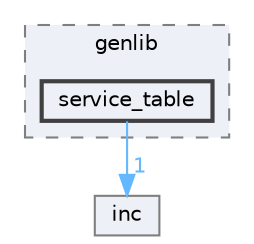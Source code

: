 digraph "/Users/mylhyz/Downloads/libupnp-1.14.18/upnp/src/genlib/service_table"
{
 // LATEX_PDF_SIZE
  bgcolor="transparent";
  edge [fontname=Helvetica,fontsize=10,labelfontname=Helvetica,labelfontsize=10];
  node [fontname=Helvetica,fontsize=10,shape=box,height=0.2,width=0.4];
  compound=true
  subgraph clusterdir_09aab03f485c1a046374c9f3e5b75075 {
    graph [ bgcolor="#edf0f7", pencolor="grey50", label="genlib", fontname=Helvetica,fontsize=10 style="filled,dashed", URL="dir_09aab03f485c1a046374c9f3e5b75075.html",tooltip=""]
  dir_bf675267abbc6c1d258127577f6c66a8 [label="service_table", fillcolor="#edf0f7", color="grey25", style="filled,bold", URL="dir_bf675267abbc6c1d258127577f6c66a8.html",tooltip=""];
  }
  dir_be5f34028fa5c62f24311a29a5bbedc5 [label="inc", fillcolor="#edf0f7", color="grey50", style="filled", URL="dir_be5f34028fa5c62f24311a29a5bbedc5.html",tooltip=""];
  dir_bf675267abbc6c1d258127577f6c66a8->dir_be5f34028fa5c62f24311a29a5bbedc5 [headlabel="1", labeldistance=1.5 headhref="dir_000016_000010.html" href="dir_000016_000010.html" color="steelblue1" fontcolor="steelblue1"];
}
